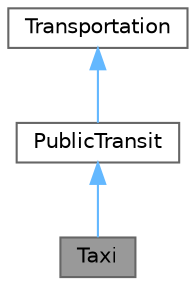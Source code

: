digraph "Taxi"
{
 // LATEX_PDF_SIZE
  bgcolor="transparent";
  edge [fontname=Helvetica,fontsize=10,labelfontname=Helvetica,labelfontsize=10];
  node [fontname=Helvetica,fontsize=10,shape=box,height=0.2,width=0.4];
  Node1 [id="Node000001",label="Taxi",height=0.2,width=0.4,color="gray40", fillcolor="grey60", style="filled", fontcolor="black",tooltip="A class representing a taxi in a public transit system."];
  Node2 -> Node1 [id="edge3_Node000001_Node000002",dir="back",color="steelblue1",style="solid",tooltip=" "];
  Node2 [id="Node000002",label="PublicTransit",height=0.2,width=0.4,color="gray40", fillcolor="white", style="filled",URL="$classPublicTransit.html",tooltip="A class representing public transit transportation."];
  Node3 -> Node2 [id="edge4_Node000002_Node000003",dir="back",color="steelblue1",style="solid",tooltip=" "];
  Node3 [id="Node000003",label="Transportation",height=0.2,width=0.4,color="gray40", fillcolor="white", style="filled",URL="$classTransportation.html",tooltip="Manages traffic flow states and types of transportation."];
}
